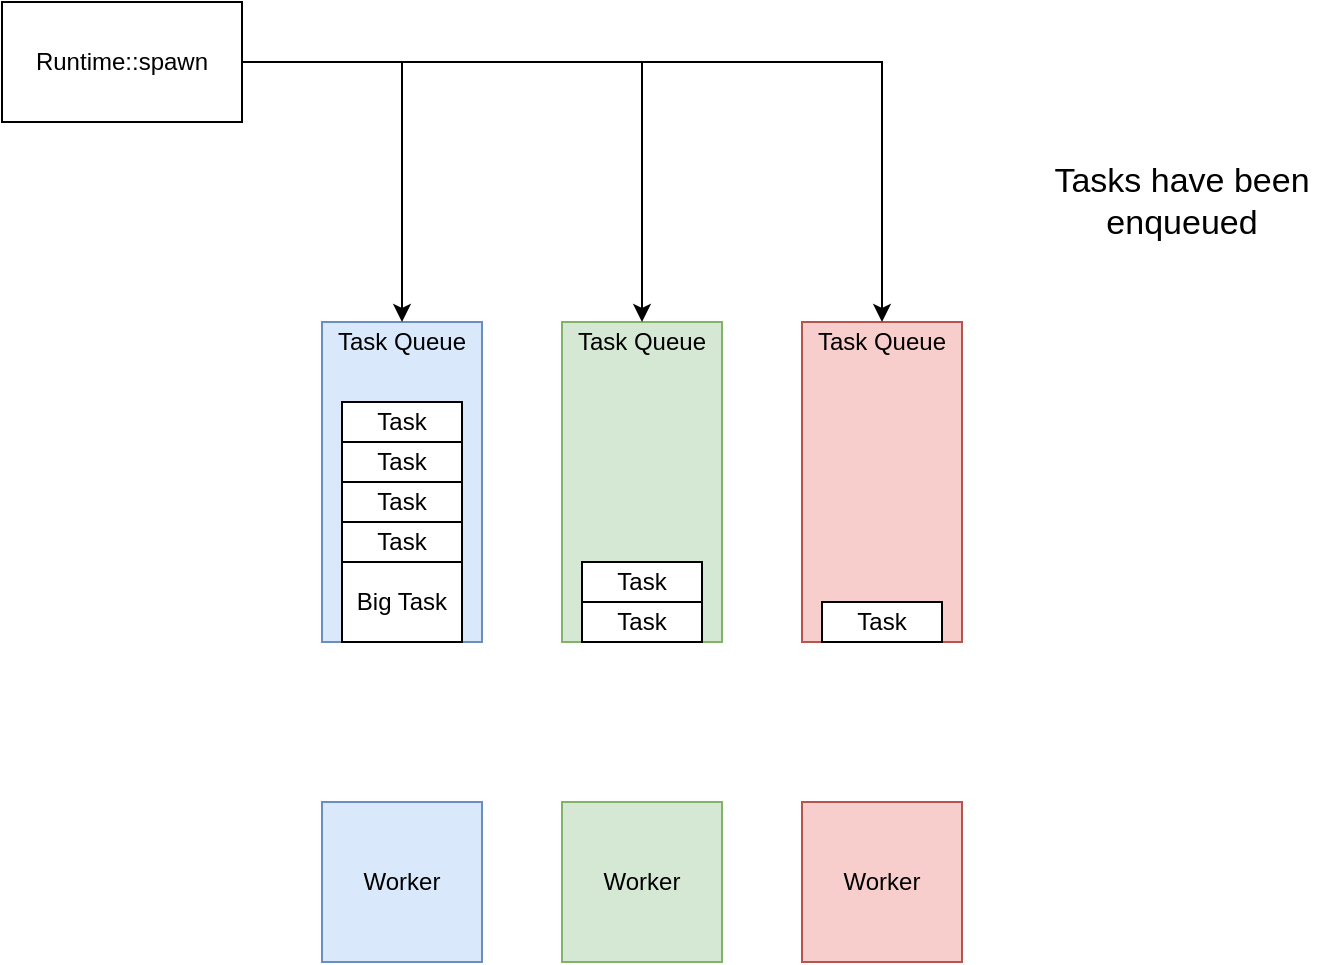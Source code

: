 <mxfile version="13.5.3" type="device" pages="3"><diagram id="s4b814MConP4B6MclqbJ" name="Initial state"><mxGraphModel dx="786" dy="669" grid="1" gridSize="10" guides="1" tooltips="1" connect="1" arrows="1" fold="1" page="1" pageScale="1" pageWidth="850" pageHeight="1100" math="0" shadow="0"><root><mxCell id="0"/><mxCell id="1" parent="0"/><mxCell id="1VoSUHRfrDutVw_G7UaX-2" value="Worker" style="rounded=0;whiteSpace=wrap;html=1;fillColor=#dae8fc;strokeColor=#6c8ebf;" vertex="1" parent="1"><mxGeometry x="160" y="400" width="80" height="80" as="geometry"/></mxCell><mxCell id="1VoSUHRfrDutVw_G7UaX-3" value="Worker" style="rounded=0;whiteSpace=wrap;html=1;fillColor=#d5e8d4;strokeColor=#82b366;" vertex="1" parent="1"><mxGeometry x="280" y="400" width="80" height="80" as="geometry"/></mxCell><mxCell id="1VoSUHRfrDutVw_G7UaX-6" value="" style="rounded=0;whiteSpace=wrap;html=1;fillColor=#dae8fc;strokeColor=#6c8ebf;" vertex="1" parent="1"><mxGeometry x="160" y="160" width="80" height="160" as="geometry"/></mxCell><mxCell id="1VoSUHRfrDutVw_G7UaX-7" value="" style="rounded=0;whiteSpace=wrap;html=1;fillColor=#d5e8d4;strokeColor=#82b366;" vertex="1" parent="1"><mxGeometry x="280" y="160" width="80" height="160" as="geometry"/></mxCell><mxCell id="1VoSUHRfrDutVw_G7UaX-11" value="Big Task" style="rounded=0;whiteSpace=wrap;html=1;" vertex="1" parent="1"><mxGeometry x="170" y="280" width="60" height="40" as="geometry"/></mxCell><mxCell id="1VoSUHRfrDutVw_G7UaX-12" value="Worker&lt;br&gt;" style="rounded=0;whiteSpace=wrap;html=1;fillColor=#f8cecc;strokeColor=#b85450;" vertex="1" parent="1"><mxGeometry x="400" y="400" width="80" height="80" as="geometry"/></mxCell><mxCell id="1VoSUHRfrDutVw_G7UaX-13" value="" style="rounded=0;whiteSpace=wrap;html=1;fillColor=#f8cecc;strokeColor=#b85450;" vertex="1" parent="1"><mxGeometry x="400" y="160" width="80" height="160" as="geometry"/></mxCell><mxCell id="1VoSUHRfrDutVw_G7UaX-14" value="Task" style="rounded=0;whiteSpace=wrap;html=1;" vertex="1" parent="1"><mxGeometry x="410" y="300" width="60" height="20" as="geometry"/></mxCell><mxCell id="1VoSUHRfrDutVw_G7UaX-18" style="edgeStyle=orthogonalEdgeStyle;rounded=0;orthogonalLoop=1;jettySize=auto;html=1;" edge="1" parent="1" source="1VoSUHRfrDutVw_G7UaX-17" target="1VoSUHRfrDutVw_G7UaX-6"><mxGeometry relative="1" as="geometry"/></mxCell><mxCell id="1VoSUHRfrDutVw_G7UaX-19" style="edgeStyle=orthogonalEdgeStyle;rounded=0;orthogonalLoop=1;jettySize=auto;html=1;" edge="1" parent="1" source="1VoSUHRfrDutVw_G7UaX-17" target="1VoSUHRfrDutVw_G7UaX-7"><mxGeometry relative="1" as="geometry"/></mxCell><mxCell id="1VoSUHRfrDutVw_G7UaX-20" style="edgeStyle=orthogonalEdgeStyle;rounded=0;orthogonalLoop=1;jettySize=auto;html=1;" edge="1" parent="1" source="1VoSUHRfrDutVw_G7UaX-17" target="1VoSUHRfrDutVw_G7UaX-13"><mxGeometry relative="1" as="geometry"/></mxCell><mxCell id="1VoSUHRfrDutVw_G7UaX-17" value="Runtime::spawn" style="rounded=0;whiteSpace=wrap;html=1;" vertex="1" parent="1"><mxGeometry width="120" height="60" as="geometry"/></mxCell><mxCell id="1VoSUHRfrDutVw_G7UaX-24" value="Task" style="rounded=0;whiteSpace=wrap;html=1;" vertex="1" parent="1"><mxGeometry x="170" y="260" width="60" height="20" as="geometry"/></mxCell><mxCell id="1VoSUHRfrDutVw_G7UaX-25" value="Task" style="rounded=0;whiteSpace=wrap;html=1;" vertex="1" parent="1"><mxGeometry x="170" y="240" width="60" height="20" as="geometry"/></mxCell><mxCell id="1VoSUHRfrDutVw_G7UaX-26" value="Task" style="rounded=0;whiteSpace=wrap;html=1;" vertex="1" parent="1"><mxGeometry x="170" y="220" width="60" height="20" as="geometry"/></mxCell><mxCell id="1VoSUHRfrDutVw_G7UaX-27" value="Task" style="rounded=0;whiteSpace=wrap;html=1;" vertex="1" parent="1"><mxGeometry x="170" y="200" width="60" height="20" as="geometry"/></mxCell><mxCell id="1VoSUHRfrDutVw_G7UaX-28" value="Task Queue" style="text;html=1;strokeColor=none;fillColor=none;align=center;verticalAlign=middle;whiteSpace=wrap;rounded=0;" vertex="1" parent="1"><mxGeometry x="160" y="160" width="80" height="20" as="geometry"/></mxCell><mxCell id="1VoSUHRfrDutVw_G7UaX-31" value="Task Queue" style="text;html=1;strokeColor=none;fillColor=none;align=center;verticalAlign=middle;whiteSpace=wrap;rounded=0;" vertex="1" parent="1"><mxGeometry x="280" y="160" width="80" height="20" as="geometry"/></mxCell><mxCell id="1VoSUHRfrDutVw_G7UaX-32" value="Task Queue" style="text;html=1;strokeColor=none;fillColor=none;align=center;verticalAlign=middle;whiteSpace=wrap;rounded=0;" vertex="1" parent="1"><mxGeometry x="400" y="160" width="80" height="20" as="geometry"/></mxCell><mxCell id="1VoSUHRfrDutVw_G7UaX-40" value="Task" style="rounded=0;whiteSpace=wrap;html=1;" vertex="1" parent="1"><mxGeometry x="290" y="300" width="60" height="20" as="geometry"/></mxCell><mxCell id="1VoSUHRfrDutVw_G7UaX-41" value="Task" style="rounded=0;whiteSpace=wrap;html=1;" vertex="1" parent="1"><mxGeometry x="290" y="280" width="60" height="20" as="geometry"/></mxCell><mxCell id="Mezo9qkEHNDY_gCmEs8Q-1" value="Tasks have been enqueued" style="text;html=1;strokeColor=none;fillColor=none;align=center;verticalAlign=middle;whiteSpace=wrap;rounded=0;dashed=1;fontSize=17;" vertex="1" parent="1"><mxGeometry x="520" y="90" width="140" height="20" as="geometry"/></mxCell><mxCell id="Mezo9qkEHNDY_gCmEs8Q-2" style="edgeStyle=orthogonalEdgeStyle;rounded=0;orthogonalLoop=1;jettySize=auto;html=1;exitX=0.5;exitY=1;exitDx=0;exitDy=0;startArrow=none;startFill=0;fontSize=17;" edge="1" parent="1" source="Mezo9qkEHNDY_gCmEs8Q-1" target="Mezo9qkEHNDY_gCmEs8Q-1"><mxGeometry relative="1" as="geometry"/></mxCell></root></mxGraphModel></diagram><diagram name="Same-color task preference" id="TjwusM2HAn9JfAmbjIqv"><mxGraphModel dx="786" dy="669" grid="1" gridSize="10" guides="1" tooltips="1" connect="1" arrows="1" fold="1" page="1" pageScale="1" pageWidth="850" pageHeight="1100" math="0" shadow="0"><root><mxCell id="-jSNqHBUrm6Lalapz91n-0"/><mxCell id="-jSNqHBUrm6Lalapz91n-1" parent="-jSNqHBUrm6Lalapz91n-0"/><mxCell id="-jSNqHBUrm6Lalapz91n-3" value="Worker" style="rounded=0;whiteSpace=wrap;html=1;fillColor=#dae8fc;strokeColor=#6c8ebf;" vertex="1" parent="-jSNqHBUrm6Lalapz91n-1"><mxGeometry x="160" y="400" width="80" height="80" as="geometry"/></mxCell><mxCell id="-jSNqHBUrm6Lalapz91n-5" value="Worker" style="rounded=0;whiteSpace=wrap;html=1;fillColor=#d5e8d4;strokeColor=#82b366;" vertex="1" parent="-jSNqHBUrm6Lalapz91n-1"><mxGeometry x="280" y="400" width="80" height="80" as="geometry"/></mxCell><mxCell id="-jSNqHBUrm6Lalapz91n-6" value="" style="rounded=0;whiteSpace=wrap;html=1;fillColor=#dae8fc;strokeColor=#6c8ebf;" vertex="1" parent="-jSNqHBUrm6Lalapz91n-1"><mxGeometry x="160" y="160" width="80" height="160" as="geometry"/></mxCell><mxCell id="-jSNqHBUrm6Lalapz91n-7" value="" style="rounded=0;whiteSpace=wrap;html=1;fillColor=#d5e8d4;strokeColor=#82b366;" vertex="1" parent="-jSNqHBUrm6Lalapz91n-1"><mxGeometry x="280" y="160" width="80" height="160" as="geometry"/></mxCell><mxCell id="-jSNqHBUrm6Lalapz91n-28" style="edgeStyle=orthogonalEdgeStyle;rounded=0;orthogonalLoop=1;jettySize=auto;html=1;entryX=0;entryY=0.5;entryDx=0;entryDy=0;startArrow=none;startFill=0;" edge="1" parent="-jSNqHBUrm6Lalapz91n-1" source="-jSNqHBUrm6Lalapz91n-8" target="-jSNqHBUrm6Lalapz91n-27"><mxGeometry relative="1" as="geometry"><Array as="points"><mxPoint x="140" y="300"/><mxPoint x="140" y="470"/></Array></mxGeometry></mxCell><mxCell id="-jSNqHBUrm6Lalapz91n-8" value="" style="rounded=0;whiteSpace=wrap;html=1;fillColor=#f5f5f5;strokeColor=#666666;fontColor=#333333;dashed=1;" vertex="1" parent="-jSNqHBUrm6Lalapz91n-1"><mxGeometry x="170" y="280" width="60" height="40" as="geometry"/></mxCell><mxCell id="-jSNqHBUrm6Lalapz91n-10" value="Worker&lt;br&gt;" style="rounded=0;whiteSpace=wrap;html=1;fillColor=#f8cecc;strokeColor=#b85450;" vertex="1" parent="-jSNqHBUrm6Lalapz91n-1"><mxGeometry x="400" y="400" width="80" height="80" as="geometry"/></mxCell><mxCell id="-jSNqHBUrm6Lalapz91n-11" value="" style="rounded=0;whiteSpace=wrap;html=1;fillColor=#f8cecc;strokeColor=#b85450;" vertex="1" parent="-jSNqHBUrm6Lalapz91n-1"><mxGeometry x="400" y="160" width="80" height="160" as="geometry"/></mxCell><mxCell id="-jSNqHBUrm6Lalapz91n-32" style="edgeStyle=orthogonalEdgeStyle;rounded=0;orthogonalLoop=1;jettySize=auto;html=1;entryX=0;entryY=0.5;entryDx=0;entryDy=0;startArrow=none;startFill=0;fontSize=17;" edge="1" parent="-jSNqHBUrm6Lalapz91n-1" target="-jSNqHBUrm6Lalapz91n-30"><mxGeometry relative="1" as="geometry"><mxPoint x="410" y="310" as="sourcePoint"/><Array as="points"><mxPoint x="380" y="310"/><mxPoint x="380" y="470"/></Array></mxGeometry></mxCell><mxCell id="-jSNqHBUrm6Lalapz91n-13" style="edgeStyle=orthogonalEdgeStyle;rounded=0;orthogonalLoop=1;jettySize=auto;html=1;" edge="1" parent="-jSNqHBUrm6Lalapz91n-1" source="-jSNqHBUrm6Lalapz91n-16" target="-jSNqHBUrm6Lalapz91n-6"><mxGeometry relative="1" as="geometry"/></mxCell><mxCell id="-jSNqHBUrm6Lalapz91n-14" style="edgeStyle=orthogonalEdgeStyle;rounded=0;orthogonalLoop=1;jettySize=auto;html=1;" edge="1" parent="-jSNqHBUrm6Lalapz91n-1" source="-jSNqHBUrm6Lalapz91n-16" target="-jSNqHBUrm6Lalapz91n-7"><mxGeometry relative="1" as="geometry"/></mxCell><mxCell id="-jSNqHBUrm6Lalapz91n-15" style="edgeStyle=orthogonalEdgeStyle;rounded=0;orthogonalLoop=1;jettySize=auto;html=1;" edge="1" parent="-jSNqHBUrm6Lalapz91n-1" source="-jSNqHBUrm6Lalapz91n-16" target="-jSNqHBUrm6Lalapz91n-11"><mxGeometry relative="1" as="geometry"/></mxCell><mxCell id="-jSNqHBUrm6Lalapz91n-16" value="Runtime::spawn" style="rounded=0;whiteSpace=wrap;html=1;" vertex="1" parent="-jSNqHBUrm6Lalapz91n-1"><mxGeometry width="120" height="60" as="geometry"/></mxCell><mxCell id="-jSNqHBUrm6Lalapz91n-17" value="Task" style="rounded=0;whiteSpace=wrap;html=1;" vertex="1" parent="-jSNqHBUrm6Lalapz91n-1"><mxGeometry x="170" y="260" width="60" height="20" as="geometry"/></mxCell><mxCell id="-jSNqHBUrm6Lalapz91n-18" value="Task" style="rounded=0;whiteSpace=wrap;html=1;" vertex="1" parent="-jSNqHBUrm6Lalapz91n-1"><mxGeometry x="170" y="240" width="60" height="20" as="geometry"/></mxCell><mxCell id="-jSNqHBUrm6Lalapz91n-19" value="Task" style="rounded=0;whiteSpace=wrap;html=1;" vertex="1" parent="-jSNqHBUrm6Lalapz91n-1"><mxGeometry x="170" y="220" width="60" height="20" as="geometry"/></mxCell><mxCell id="-jSNqHBUrm6Lalapz91n-20" value="Task" style="rounded=0;whiteSpace=wrap;html=1;" vertex="1" parent="-jSNqHBUrm6Lalapz91n-1"><mxGeometry x="170" y="200" width="60" height="20" as="geometry"/></mxCell><mxCell id="-jSNqHBUrm6Lalapz91n-21" value="Task Queue" style="text;html=1;strokeColor=none;fillColor=none;align=center;verticalAlign=middle;whiteSpace=wrap;rounded=0;" vertex="1" parent="-jSNqHBUrm6Lalapz91n-1"><mxGeometry x="160" y="160" width="80" height="20" as="geometry"/></mxCell><mxCell id="-jSNqHBUrm6Lalapz91n-22" value="Task Queue" style="text;html=1;strokeColor=none;fillColor=none;align=center;verticalAlign=middle;whiteSpace=wrap;rounded=0;" vertex="1" parent="-jSNqHBUrm6Lalapz91n-1"><mxGeometry x="280" y="160" width="80" height="20" as="geometry"/></mxCell><mxCell id="-jSNqHBUrm6Lalapz91n-23" value="Task Queue" style="text;html=1;strokeColor=none;fillColor=none;align=center;verticalAlign=middle;whiteSpace=wrap;rounded=0;" vertex="1" parent="-jSNqHBUrm6Lalapz91n-1"><mxGeometry x="400" y="160" width="80" height="20" as="geometry"/></mxCell><mxCell id="-jSNqHBUrm6Lalapz91n-31" style="edgeStyle=orthogonalEdgeStyle;rounded=0;orthogonalLoop=1;jettySize=auto;html=1;entryX=0;entryY=0.5;entryDx=0;entryDy=0;startArrow=none;startFill=0;fontSize=17;" edge="1" parent="-jSNqHBUrm6Lalapz91n-1" target="-jSNqHBUrm6Lalapz91n-29"><mxGeometry relative="1" as="geometry"><mxPoint x="290" y="310" as="sourcePoint"/><Array as="points"><mxPoint x="260" y="310"/><mxPoint x="260" y="470"/></Array></mxGeometry></mxCell><mxCell id="-jSNqHBUrm6Lalapz91n-25" value="Task" style="rounded=0;whiteSpace=wrap;html=1;" vertex="1" parent="-jSNqHBUrm6Lalapz91n-1"><mxGeometry x="290" y="280" width="60" height="20" as="geometry"/></mxCell><mxCell id="-jSNqHBUrm6Lalapz91n-26" value="Pop from same colored queue first" style="text;html=1;strokeColor=none;fillColor=none;align=center;verticalAlign=middle;whiteSpace=wrap;rounded=0;fontSize=17;" vertex="1" parent="-jSNqHBUrm6Lalapz91n-1"><mxGeometry x="480" y="90" width="170" height="20" as="geometry"/></mxCell><mxCell id="-jSNqHBUrm6Lalapz91n-27" value="Big Task" style="rounded=0;whiteSpace=wrap;html=1;" vertex="1" parent="-jSNqHBUrm6Lalapz91n-1"><mxGeometry x="170" y="450" width="60" height="40" as="geometry"/></mxCell><mxCell id="-jSNqHBUrm6Lalapz91n-29" value="Task" style="rounded=0;whiteSpace=wrap;html=1;" vertex="1" parent="-jSNqHBUrm6Lalapz91n-1"><mxGeometry x="290" y="460" width="60" height="20" as="geometry"/></mxCell><mxCell id="-jSNqHBUrm6Lalapz91n-30" value="Task" style="rounded=0;whiteSpace=wrap;html=1;" vertex="1" parent="-jSNqHBUrm6Lalapz91n-1"><mxGeometry x="410" y="460" width="60" height="20" as="geometry"/></mxCell><mxCell id="-jSNqHBUrm6Lalapz91n-38" value="" style="rounded=0;whiteSpace=wrap;html=1;fillColor=#f5f5f5;strokeColor=#666666;fontColor=#333333;dashed=1;" vertex="1" parent="-jSNqHBUrm6Lalapz91n-1"><mxGeometry x="290" y="300" width="60" height="20" as="geometry"/></mxCell><mxCell id="-jSNqHBUrm6Lalapz91n-39" value="" style="rounded=0;whiteSpace=wrap;html=1;fillColor=#f5f5f5;strokeColor=#666666;fontColor=#333333;dashed=1;" vertex="1" parent="-jSNqHBUrm6Lalapz91n-1"><mxGeometry x="410" y="300" width="60" height="20" as="geometry"/></mxCell></root></mxGraphModel></diagram><diagram name="Work-stealing" id="R1yqvxYcWqIKha4xQThz"><mxGraphModel dx="786" dy="620" grid="1" gridSize="10" guides="1" tooltips="1" connect="1" arrows="1" fold="1" page="1" pageScale="1" pageWidth="850" pageHeight="1100" math="0" shadow="0"><root><mxCell id="30DHr9e4dHse0ZKPcLCi-0"/><mxCell id="30DHr9e4dHse0ZKPcLCi-1" parent="30DHr9e4dHse0ZKPcLCi-0"/><mxCell id="30DHr9e4dHse0ZKPcLCi-2" value="Worker" style="rounded=0;whiteSpace=wrap;html=1;fillColor=#dae8fc;strokeColor=#6c8ebf;" vertex="1" parent="30DHr9e4dHse0ZKPcLCi-1"><mxGeometry x="160" y="400" width="80" height="80" as="geometry"/></mxCell><mxCell id="30DHr9e4dHse0ZKPcLCi-3" value="Worker" style="rounded=0;whiteSpace=wrap;html=1;fillColor=#d5e8d4;strokeColor=#82b366;" vertex="1" parent="30DHr9e4dHse0ZKPcLCi-1"><mxGeometry x="280" y="400" width="80" height="80" as="geometry"/></mxCell><mxCell id="30DHr9e4dHse0ZKPcLCi-4" value="" style="rounded=0;whiteSpace=wrap;html=1;fillColor=#dae8fc;strokeColor=#6c8ebf;" vertex="1" parent="30DHr9e4dHse0ZKPcLCi-1"><mxGeometry x="160" y="160" width="80" height="160" as="geometry"/></mxCell><mxCell id="30DHr9e4dHse0ZKPcLCi-5" value="" style="rounded=0;whiteSpace=wrap;html=1;fillColor=#d5e8d4;strokeColor=#82b366;" vertex="1" parent="30DHr9e4dHse0ZKPcLCi-1"><mxGeometry x="280" y="160" width="80" height="160" as="geometry"/></mxCell><mxCell id="30DHr9e4dHse0ZKPcLCi-8" value="Worker&lt;br&gt;" style="rounded=0;whiteSpace=wrap;html=1;fillColor=#f8cecc;strokeColor=#b85450;" vertex="1" parent="30DHr9e4dHse0ZKPcLCi-1"><mxGeometry x="400" y="400" width="80" height="80" as="geometry"/></mxCell><mxCell id="30DHr9e4dHse0ZKPcLCi-9" value="" style="rounded=0;whiteSpace=wrap;html=1;fillColor=#f8cecc;strokeColor=#b85450;" vertex="1" parent="30DHr9e4dHse0ZKPcLCi-1"><mxGeometry x="400" y="160" width="80" height="160" as="geometry"/></mxCell><mxCell id="30DHr9e4dHse0ZKPcLCi-11" style="edgeStyle=orthogonalEdgeStyle;rounded=0;orthogonalLoop=1;jettySize=auto;html=1;" edge="1" parent="30DHr9e4dHse0ZKPcLCi-1" source="30DHr9e4dHse0ZKPcLCi-14" target="30DHr9e4dHse0ZKPcLCi-4"><mxGeometry relative="1" as="geometry"/></mxCell><mxCell id="30DHr9e4dHse0ZKPcLCi-12" style="edgeStyle=orthogonalEdgeStyle;rounded=0;orthogonalLoop=1;jettySize=auto;html=1;" edge="1" parent="30DHr9e4dHse0ZKPcLCi-1" source="30DHr9e4dHse0ZKPcLCi-14" target="30DHr9e4dHse0ZKPcLCi-5"><mxGeometry relative="1" as="geometry"/></mxCell><mxCell id="30DHr9e4dHse0ZKPcLCi-13" style="edgeStyle=orthogonalEdgeStyle;rounded=0;orthogonalLoop=1;jettySize=auto;html=1;" edge="1" parent="30DHr9e4dHse0ZKPcLCi-1" source="30DHr9e4dHse0ZKPcLCi-14" target="30DHr9e4dHse0ZKPcLCi-9"><mxGeometry relative="1" as="geometry"/></mxCell><mxCell id="30DHr9e4dHse0ZKPcLCi-14" value="Runtime::spawn" style="rounded=0;whiteSpace=wrap;html=1;" vertex="1" parent="30DHr9e4dHse0ZKPcLCi-1"><mxGeometry y="50" width="120" height="60" as="geometry"/></mxCell><mxCell id="_TBk3G4qt8_ZmSmR9J9--1" style="edgeStyle=orthogonalEdgeStyle;rounded=0;orthogonalLoop=1;jettySize=auto;html=1;startArrow=none;startFill=0;fontSize=17;" edge="1" parent="30DHr9e4dHse0ZKPcLCi-1" target="30DHr9e4dHse0ZKPcLCi-27"><mxGeometry relative="1" as="geometry"><mxPoint x="200" y="320" as="sourcePoint"/><Array as="points"><mxPoint x="200" y="360"/><mxPoint x="380" y="360"/><mxPoint x="380" y="470"/></Array></mxGeometry></mxCell><mxCell id="30DHr9e4dHse0ZKPcLCi-16" value="Task" style="rounded=0;whiteSpace=wrap;html=1;" vertex="1" parent="30DHr9e4dHse0ZKPcLCi-1"><mxGeometry x="170" y="280" width="60" height="20" as="geometry"/></mxCell><mxCell id="30DHr9e4dHse0ZKPcLCi-17" value="Task" style="rounded=0;whiteSpace=wrap;html=1;" vertex="1" parent="30DHr9e4dHse0ZKPcLCi-1"><mxGeometry x="170" y="260" width="60" height="20" as="geometry"/></mxCell><mxCell id="30DHr9e4dHse0ZKPcLCi-18" value="Task" style="rounded=0;whiteSpace=wrap;html=1;" vertex="1" parent="30DHr9e4dHse0ZKPcLCi-1"><mxGeometry x="170" y="240" width="60" height="20" as="geometry"/></mxCell><mxCell id="30DHr9e4dHse0ZKPcLCi-19" value="Task Queue" style="text;html=1;strokeColor=none;fillColor=none;align=center;verticalAlign=middle;whiteSpace=wrap;rounded=0;" vertex="1" parent="30DHr9e4dHse0ZKPcLCi-1"><mxGeometry x="160" y="160" width="80" height="20" as="geometry"/></mxCell><mxCell id="30DHr9e4dHse0ZKPcLCi-20" value="Task Queue" style="text;html=1;strokeColor=none;fillColor=none;align=center;verticalAlign=middle;whiteSpace=wrap;rounded=0;" vertex="1" parent="30DHr9e4dHse0ZKPcLCi-1"><mxGeometry x="280" y="160" width="80" height="20" as="geometry"/></mxCell><mxCell id="30DHr9e4dHse0ZKPcLCi-21" value="Task Queue" style="text;html=1;strokeColor=none;fillColor=none;align=center;verticalAlign=middle;whiteSpace=wrap;rounded=0;" vertex="1" parent="30DHr9e4dHse0ZKPcLCi-1"><mxGeometry x="400" y="160" width="80" height="20" as="geometry"/></mxCell><mxCell id="30DHr9e4dHse0ZKPcLCi-22" style="edgeStyle=orthogonalEdgeStyle;rounded=0;orthogonalLoop=1;jettySize=auto;html=1;entryX=0;entryY=0.5;entryDx=0;entryDy=0;startArrow=none;startFill=0;fontSize=17;" edge="1" parent="30DHr9e4dHse0ZKPcLCi-1" target="30DHr9e4dHse0ZKPcLCi-26"><mxGeometry relative="1" as="geometry"><mxPoint x="290" y="310" as="sourcePoint"/><Array as="points"><mxPoint x="260" y="310"/><mxPoint x="260" y="470"/></Array></mxGeometry></mxCell><mxCell id="30DHr9e4dHse0ZKPcLCi-25" value="Big Task" style="rounded=0;whiteSpace=wrap;html=1;" vertex="1" parent="30DHr9e4dHse0ZKPcLCi-1"><mxGeometry x="170" y="450" width="60" height="40" as="geometry"/></mxCell><mxCell id="30DHr9e4dHse0ZKPcLCi-26" value="Task" style="rounded=0;whiteSpace=wrap;html=1;" vertex="1" parent="30DHr9e4dHse0ZKPcLCi-1"><mxGeometry x="290" y="460" width="60" height="20" as="geometry"/></mxCell><mxCell id="30DHr9e4dHse0ZKPcLCi-27" value="Task" style="rounded=0;whiteSpace=wrap;html=1;" vertex="1" parent="30DHr9e4dHse0ZKPcLCi-1"><mxGeometry x="410" y="460" width="60" height="20" as="geometry"/></mxCell><mxCell id="30DHr9e4dHse0ZKPcLCi-28" value="" style="rounded=0;whiteSpace=wrap;html=1;fillColor=#f5f5f5;strokeColor=#666666;fontColor=#333333;dashed=1;" vertex="1" parent="30DHr9e4dHse0ZKPcLCi-1"><mxGeometry x="290" y="300" width="60" height="20" as="geometry"/></mxCell><mxCell id="30DHr9e4dHse0ZKPcLCi-32" value="- The blue worker is still working on the previous task" style="text;html=1;strokeColor=none;fillColor=none;align=center;verticalAlign=middle;whiteSpace=wrap;rounded=0;dashed=1;fontSize=17;" vertex="1" parent="30DHr9e4dHse0ZKPcLCi-1"><mxGeometry x="160" y="540" width="410" height="20" as="geometry"/></mxCell><mxCell id="30DHr9e4dHse0ZKPcLCi-33" value="- The red worker couldn't find a task on the red queue and &quot;stole&quot; a task from the blue queue" style="text;html=1;strokeColor=none;fillColor=none;align=center;verticalAlign=middle;whiteSpace=wrap;rounded=0;dashed=1;fontSize=17;" vertex="1" parent="30DHr9e4dHse0ZKPcLCi-1"><mxGeometry x="160" y="630" width="410" height="20" as="geometry"/></mxCell><mxCell id="30DHr9e4dHse0ZKPcLCi-34" value="- The green worker chose a task from the green queue" style="text;html=1;strokeColor=none;fillColor=none;align=center;verticalAlign=middle;whiteSpace=wrap;rounded=0;dashed=1;fontSize=17;" vertex="1" parent="30DHr9e4dHse0ZKPcLCi-1"><mxGeometry x="160" y="580" width="410" height="20" as="geometry"/></mxCell><mxCell id="_TBk3G4qt8_ZmSmR9J9--2" value="" style="rounded=0;whiteSpace=wrap;html=1;fillColor=#f5f5f5;strokeColor=#666666;fontColor=#333333;dashed=1;" vertex="1" parent="30DHr9e4dHse0ZKPcLCi-1"><mxGeometry x="170" y="300" width="60" height="20" as="geometry"/></mxCell></root></mxGraphModel></diagram></mxfile>